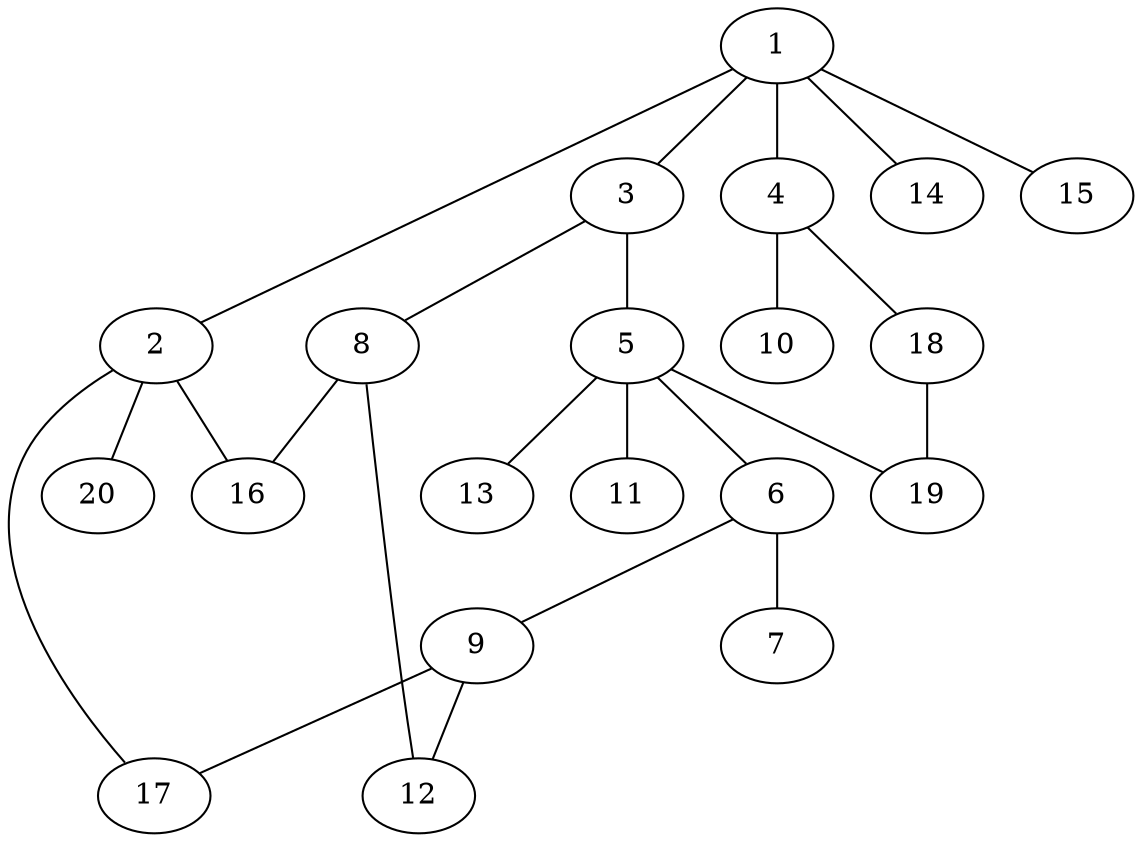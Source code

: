graph graphname {1--2
1--3
1--4
1--14
1--15
2--16
2--17
2--20
3--5
3--8
4--10
4--18
5--6
5--11
5--13
5--19
6--7
6--9
8--12
8--16
9--12
9--17
18--19
}